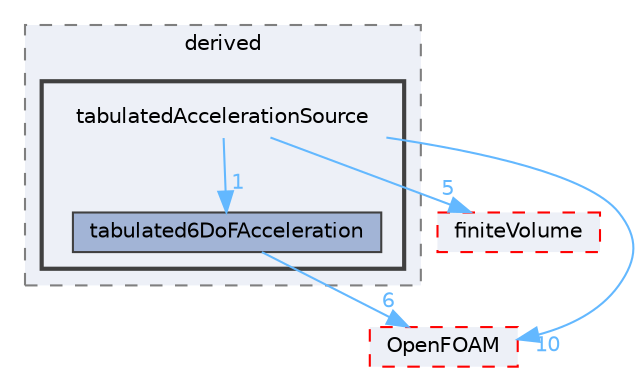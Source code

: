 digraph "src/fvOptions/sources/derived/tabulatedAccelerationSource"
{
 // LATEX_PDF_SIZE
  bgcolor="transparent";
  edge [fontname=Helvetica,fontsize=10,labelfontname=Helvetica,labelfontsize=10];
  node [fontname=Helvetica,fontsize=10,shape=box,height=0.2,width=0.4];
  compound=true
  subgraph clusterdir_04ada5f3e1c5f73b4b84eeccdf3d9cec {
    graph [ bgcolor="#edf0f7", pencolor="grey50", label="derived", fontname=Helvetica,fontsize=10 style="filled,dashed", URL="dir_04ada5f3e1c5f73b4b84eeccdf3d9cec.html",tooltip=""]
  subgraph clusterdir_fe2b05beb20f76306ac0a2453b245a50 {
    graph [ bgcolor="#edf0f7", pencolor="grey25", label="", fontname=Helvetica,fontsize=10 style="filled,bold", URL="dir_fe2b05beb20f76306ac0a2453b245a50.html",tooltip=""]
    dir_fe2b05beb20f76306ac0a2453b245a50 [shape=plaintext, label="tabulatedAccelerationSource"];
  dir_3acd656b561065e4eff6dc101952d562 [label="tabulated6DoFAcceleration", fillcolor="#a2b4d6", color="grey25", style="filled", URL="dir_3acd656b561065e4eff6dc101952d562.html",tooltip=""];
  }
  }
  dir_9bd15774b555cf7259a6fa18f99fe99b [label="finiteVolume", fillcolor="#edf0f7", color="red", style="filled,dashed", URL="dir_9bd15774b555cf7259a6fa18f99fe99b.html",tooltip=""];
  dir_c5473ff19b20e6ec4dfe5c310b3778a8 [label="OpenFOAM", fillcolor="#edf0f7", color="red", style="filled,dashed", URL="dir_c5473ff19b20e6ec4dfe5c310b3778a8.html",tooltip=""];
  dir_fe2b05beb20f76306ac0a2453b245a50->dir_3acd656b561065e4eff6dc101952d562 [headlabel="1", labeldistance=1.5 headhref="dir_003954_003952.html" href="dir_003954_003952.html" color="steelblue1" fontcolor="steelblue1"];
  dir_fe2b05beb20f76306ac0a2453b245a50->dir_9bd15774b555cf7259a6fa18f99fe99b [headlabel="5", labeldistance=1.5 headhref="dir_003954_001387.html" href="dir_003954_001387.html" color="steelblue1" fontcolor="steelblue1"];
  dir_fe2b05beb20f76306ac0a2453b245a50->dir_c5473ff19b20e6ec4dfe5c310b3778a8 [headlabel="10", labeldistance=1.5 headhref="dir_003954_002695.html" href="dir_003954_002695.html" color="steelblue1" fontcolor="steelblue1"];
  dir_3acd656b561065e4eff6dc101952d562->dir_c5473ff19b20e6ec4dfe5c310b3778a8 [headlabel="6", labeldistance=1.5 headhref="dir_003952_002695.html" href="dir_003952_002695.html" color="steelblue1" fontcolor="steelblue1"];
}
